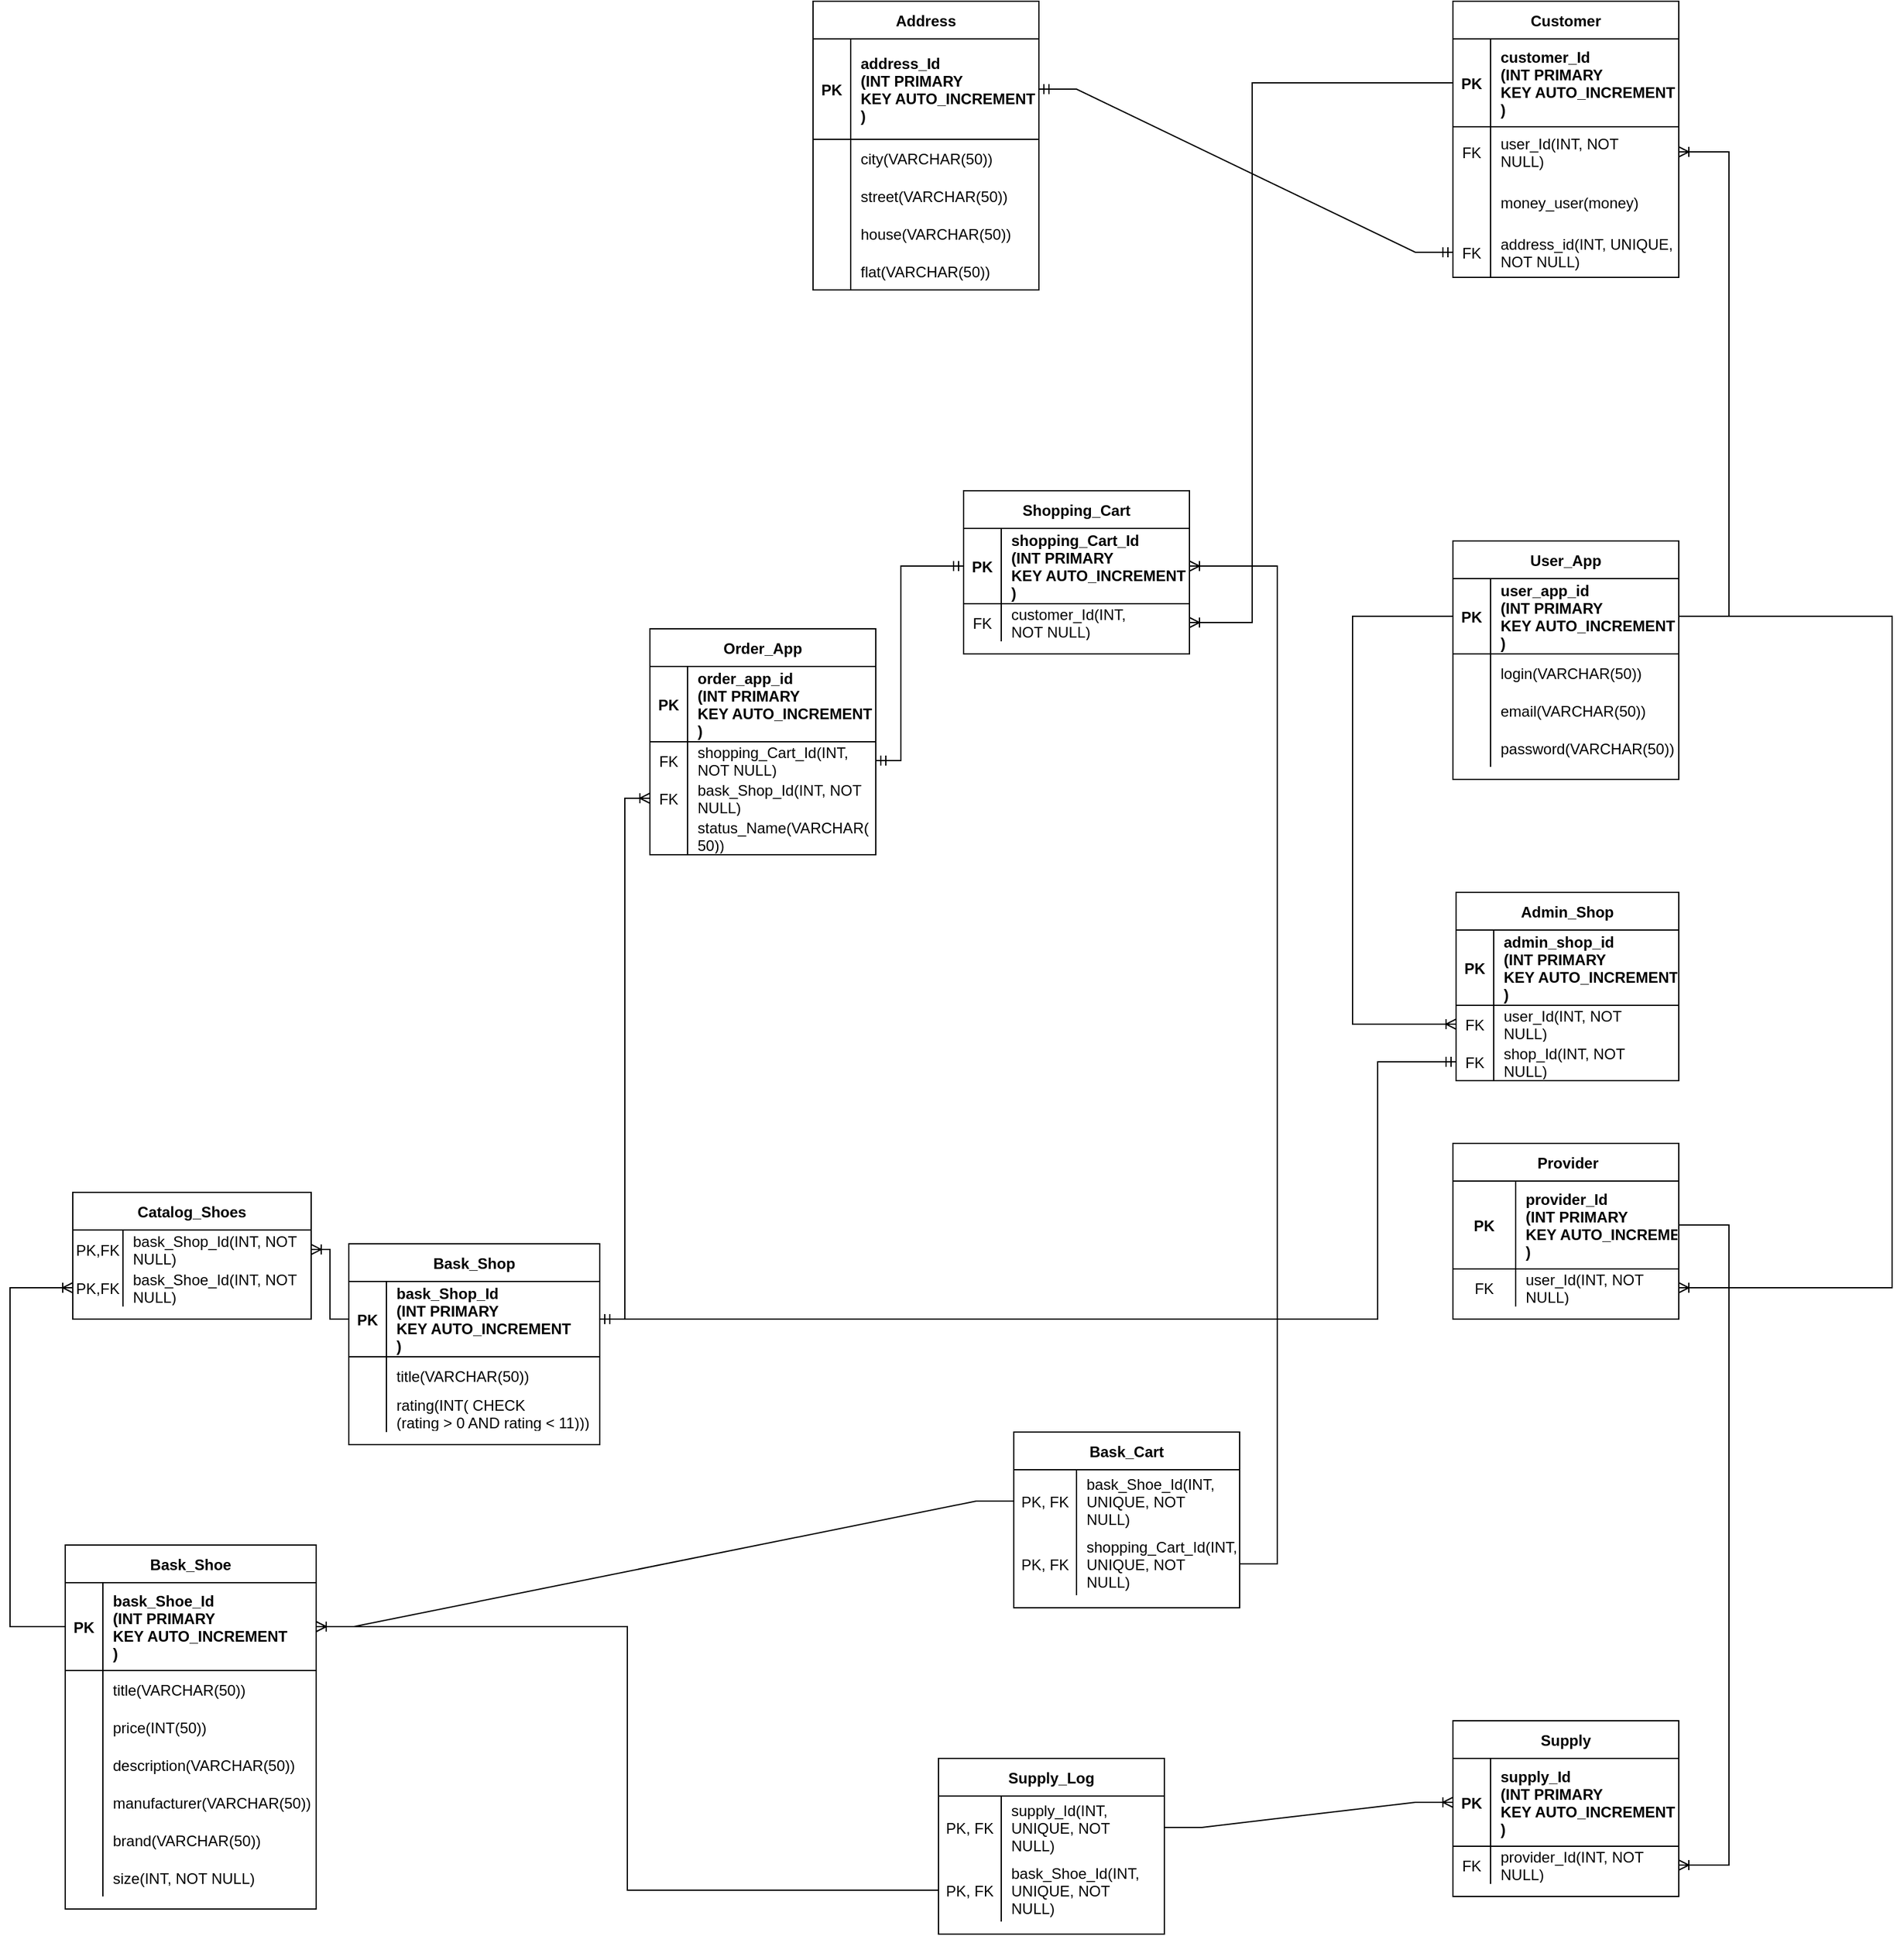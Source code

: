 <mxfile version="24.1.0" type="device">
  <diagram id="yNoJ-yTfj2-CIOD_ZB1B" name="Страница 1">
    <mxGraphModel dx="1035" dy="626" grid="1" gridSize="10" guides="1" tooltips="1" connect="1" arrows="1" fold="1" page="1" pageScale="1" pageWidth="850" pageHeight="1100" math="0" shadow="0">
      <root>
        <mxCell id="0" />
        <mxCell id="1" parent="0" />
        <mxCell id="Oe3RhZO_CkqPUI96ZvwA-1" value="Bask_Shop" style="shape=table;startSize=30;container=1;collapsible=1;childLayout=tableLayout;fixedRows=1;rowLines=0;fontStyle=1;align=center;resizeLast=1;" parent="1" vertex="1">
          <mxGeometry x="300" y="1310" width="200" height="160" as="geometry" />
        </mxCell>
        <mxCell id="Oe3RhZO_CkqPUI96ZvwA-2" value="" style="shape=tableRow;horizontal=0;startSize=0;swimlaneHead=0;swimlaneBody=0;fillColor=none;collapsible=0;dropTarget=0;points=[[0,0.5],[1,0.5]];portConstraint=eastwest;top=0;left=0;right=0;bottom=1;" parent="Oe3RhZO_CkqPUI96ZvwA-1" vertex="1">
          <mxGeometry y="30" width="200" height="60" as="geometry" />
        </mxCell>
        <mxCell id="Oe3RhZO_CkqPUI96ZvwA-3" value="PK" style="shape=partialRectangle;connectable=0;fillColor=none;top=0;left=0;bottom=0;right=0;fontStyle=1;overflow=hidden;" parent="Oe3RhZO_CkqPUI96ZvwA-2" vertex="1">
          <mxGeometry width="30" height="60" as="geometry">
            <mxRectangle width="30" height="60" as="alternateBounds" />
          </mxGeometry>
        </mxCell>
        <mxCell id="Oe3RhZO_CkqPUI96ZvwA-4" value="bask_Shop_Id&#xa;(INT PRIMARY&#xa;KEY AUTO_INCREMENT&#xa;)" style="shape=partialRectangle;connectable=0;fillColor=none;top=0;left=0;bottom=0;right=0;align=left;spacingLeft=6;fontStyle=1;overflow=hidden;" parent="Oe3RhZO_CkqPUI96ZvwA-2" vertex="1">
          <mxGeometry x="30" width="170" height="60" as="geometry">
            <mxRectangle width="170" height="60" as="alternateBounds" />
          </mxGeometry>
        </mxCell>
        <mxCell id="Oe3RhZO_CkqPUI96ZvwA-5" value="" style="shape=tableRow;horizontal=0;startSize=0;swimlaneHead=0;swimlaneBody=0;fillColor=none;collapsible=0;dropTarget=0;points=[[0,0.5],[1,0.5]];portConstraint=eastwest;top=0;left=0;right=0;bottom=0;" parent="Oe3RhZO_CkqPUI96ZvwA-1" vertex="1">
          <mxGeometry y="90" width="200" height="30" as="geometry" />
        </mxCell>
        <mxCell id="Oe3RhZO_CkqPUI96ZvwA-6" value="" style="shape=partialRectangle;connectable=0;fillColor=none;top=0;left=0;bottom=0;right=0;editable=1;overflow=hidden;" parent="Oe3RhZO_CkqPUI96ZvwA-5" vertex="1">
          <mxGeometry width="30" height="30" as="geometry">
            <mxRectangle width="30" height="30" as="alternateBounds" />
          </mxGeometry>
        </mxCell>
        <mxCell id="Oe3RhZO_CkqPUI96ZvwA-7" value="title(VARCHAR(50))" style="shape=partialRectangle;connectable=0;fillColor=none;top=0;left=0;bottom=0;right=0;align=left;spacingLeft=6;overflow=hidden;" parent="Oe3RhZO_CkqPUI96ZvwA-5" vertex="1">
          <mxGeometry x="30" width="170" height="30" as="geometry">
            <mxRectangle width="170" height="30" as="alternateBounds" />
          </mxGeometry>
        </mxCell>
        <mxCell id="Oe3RhZO_CkqPUI96ZvwA-8" value="" style="shape=tableRow;horizontal=0;startSize=0;swimlaneHead=0;swimlaneBody=0;fillColor=none;collapsible=0;dropTarget=0;points=[[0,0.5],[1,0.5]];portConstraint=eastwest;top=0;left=0;right=0;bottom=0;" parent="Oe3RhZO_CkqPUI96ZvwA-1" vertex="1">
          <mxGeometry y="120" width="200" height="30" as="geometry" />
        </mxCell>
        <mxCell id="Oe3RhZO_CkqPUI96ZvwA-9" value="" style="shape=partialRectangle;connectable=0;fillColor=none;top=0;left=0;bottom=0;right=0;editable=1;overflow=hidden;" parent="Oe3RhZO_CkqPUI96ZvwA-8" vertex="1">
          <mxGeometry width="30" height="30" as="geometry">
            <mxRectangle width="30" height="30" as="alternateBounds" />
          </mxGeometry>
        </mxCell>
        <mxCell id="Oe3RhZO_CkqPUI96ZvwA-10" value="rating(INT( CHECK&#xa;(rating &gt; 0 AND rating &lt; 11)))" style="shape=partialRectangle;connectable=0;fillColor=none;top=0;left=0;bottom=0;right=0;align=left;spacingLeft=6;overflow=hidden;" parent="Oe3RhZO_CkqPUI96ZvwA-8" vertex="1">
          <mxGeometry x="30" width="170" height="30" as="geometry">
            <mxRectangle width="170" height="30" as="alternateBounds" />
          </mxGeometry>
        </mxCell>
        <mxCell id="Oe3RhZO_CkqPUI96ZvwA-21" value="Order_App" style="shape=table;startSize=30;container=1;collapsible=1;childLayout=tableLayout;fixedRows=1;rowLines=0;fontStyle=1;align=center;resizeLast=1;" parent="1" vertex="1">
          <mxGeometry x="540" y="820" width="180" height="180" as="geometry" />
        </mxCell>
        <mxCell id="Oe3RhZO_CkqPUI96ZvwA-22" value="" style="shape=tableRow;horizontal=0;startSize=0;swimlaneHead=0;swimlaneBody=0;fillColor=none;collapsible=0;dropTarget=0;points=[[0,0.5],[1,0.5]];portConstraint=eastwest;top=0;left=0;right=0;bottom=1;" parent="Oe3RhZO_CkqPUI96ZvwA-21" vertex="1">
          <mxGeometry y="30" width="180" height="60" as="geometry" />
        </mxCell>
        <mxCell id="Oe3RhZO_CkqPUI96ZvwA-23" value="PK" style="shape=partialRectangle;connectable=0;fillColor=none;top=0;left=0;bottom=0;right=0;fontStyle=1;overflow=hidden;" parent="Oe3RhZO_CkqPUI96ZvwA-22" vertex="1">
          <mxGeometry width="30" height="60" as="geometry">
            <mxRectangle width="30" height="60" as="alternateBounds" />
          </mxGeometry>
        </mxCell>
        <mxCell id="Oe3RhZO_CkqPUI96ZvwA-24" value="order_app_id&#xa;(INT PRIMARY&#xa;KEY AUTO_INCREMENT&#xa;)" style="shape=partialRectangle;connectable=0;fillColor=none;top=0;left=0;bottom=0;right=0;align=left;spacingLeft=6;fontStyle=1;overflow=hidden;" parent="Oe3RhZO_CkqPUI96ZvwA-22" vertex="1">
          <mxGeometry x="30" width="150" height="60" as="geometry">
            <mxRectangle width="150" height="60" as="alternateBounds" />
          </mxGeometry>
        </mxCell>
        <mxCell id="Oe3RhZO_CkqPUI96ZvwA-25" value="" style="shape=tableRow;horizontal=0;startSize=0;swimlaneHead=0;swimlaneBody=0;fillColor=none;collapsible=0;dropTarget=0;points=[[0,0.5],[1,0.5]];portConstraint=eastwest;top=0;left=0;right=0;bottom=0;" parent="Oe3RhZO_CkqPUI96ZvwA-21" vertex="1">
          <mxGeometry y="90" width="180" height="30" as="geometry" />
        </mxCell>
        <mxCell id="Oe3RhZO_CkqPUI96ZvwA-26" value="FK" style="shape=partialRectangle;connectable=0;fillColor=none;top=0;left=0;bottom=0;right=0;editable=1;overflow=hidden;" parent="Oe3RhZO_CkqPUI96ZvwA-25" vertex="1">
          <mxGeometry width="30" height="30" as="geometry">
            <mxRectangle width="30" height="30" as="alternateBounds" />
          </mxGeometry>
        </mxCell>
        <mxCell id="Oe3RhZO_CkqPUI96ZvwA-27" value="shopping_Cart_Id(INT, &#xa;NOT NULL)" style="shape=partialRectangle;connectable=0;fillColor=none;top=0;left=0;bottom=0;right=0;align=left;spacingLeft=6;overflow=hidden;" parent="Oe3RhZO_CkqPUI96ZvwA-25" vertex="1">
          <mxGeometry x="30" width="150" height="30" as="geometry">
            <mxRectangle width="150" height="30" as="alternateBounds" />
          </mxGeometry>
        </mxCell>
        <mxCell id="Oe3RhZO_CkqPUI96ZvwA-28" value="" style="shape=tableRow;horizontal=0;startSize=0;swimlaneHead=0;swimlaneBody=0;fillColor=none;collapsible=0;dropTarget=0;points=[[0,0.5],[1,0.5]];portConstraint=eastwest;top=0;left=0;right=0;bottom=0;" parent="Oe3RhZO_CkqPUI96ZvwA-21" vertex="1">
          <mxGeometry y="120" width="180" height="30" as="geometry" />
        </mxCell>
        <mxCell id="Oe3RhZO_CkqPUI96ZvwA-29" value="FK" style="shape=partialRectangle;connectable=0;fillColor=none;top=0;left=0;bottom=0;right=0;editable=1;overflow=hidden;" parent="Oe3RhZO_CkqPUI96ZvwA-28" vertex="1">
          <mxGeometry width="30" height="30" as="geometry">
            <mxRectangle width="30" height="30" as="alternateBounds" />
          </mxGeometry>
        </mxCell>
        <mxCell id="Oe3RhZO_CkqPUI96ZvwA-30" value="bask_Shop_Id(INT, NOT&#xa;NULL)" style="shape=partialRectangle;connectable=0;fillColor=none;top=0;left=0;bottom=0;right=0;align=left;spacingLeft=6;overflow=hidden;" parent="Oe3RhZO_CkqPUI96ZvwA-28" vertex="1">
          <mxGeometry x="30" width="150" height="30" as="geometry">
            <mxRectangle width="150" height="30" as="alternateBounds" />
          </mxGeometry>
        </mxCell>
        <mxCell id="MRUeDRa-ElL_j2TkJYQ9-1" value="" style="shape=tableRow;horizontal=0;startSize=0;swimlaneHead=0;swimlaneBody=0;fillColor=none;collapsible=0;dropTarget=0;points=[[0,0.5],[1,0.5]];portConstraint=eastwest;top=0;left=0;right=0;bottom=0;" parent="Oe3RhZO_CkqPUI96ZvwA-21" vertex="1">
          <mxGeometry y="150" width="180" height="30" as="geometry" />
        </mxCell>
        <mxCell id="MRUeDRa-ElL_j2TkJYQ9-2" value="" style="shape=partialRectangle;connectable=0;fillColor=none;top=0;left=0;bottom=0;right=0;editable=1;overflow=hidden;" parent="MRUeDRa-ElL_j2TkJYQ9-1" vertex="1">
          <mxGeometry width="30" height="30" as="geometry">
            <mxRectangle width="30" height="30" as="alternateBounds" />
          </mxGeometry>
        </mxCell>
        <mxCell id="MRUeDRa-ElL_j2TkJYQ9-3" value="status_Name(VARCHAR(&#xa;50))" style="shape=partialRectangle;connectable=0;fillColor=none;top=0;left=0;bottom=0;right=0;align=left;spacingLeft=6;overflow=hidden;" parent="MRUeDRa-ElL_j2TkJYQ9-1" vertex="1">
          <mxGeometry x="30" width="150" height="30" as="geometry">
            <mxRectangle width="150" height="30" as="alternateBounds" />
          </mxGeometry>
        </mxCell>
        <mxCell id="Oe3RhZO_CkqPUI96ZvwA-37" value="Customer" style="shape=table;startSize=30;container=1;collapsible=1;childLayout=tableLayout;fixedRows=1;rowLines=0;fontStyle=1;align=center;resizeLast=1;" parent="1" vertex="1">
          <mxGeometry x="1180" y="320" width="180" height="220" as="geometry" />
        </mxCell>
        <mxCell id="Oe3RhZO_CkqPUI96ZvwA-38" value="" style="shape=tableRow;horizontal=0;startSize=0;swimlaneHead=0;swimlaneBody=0;fillColor=none;collapsible=0;dropTarget=0;points=[[0,0.5],[1,0.5]];portConstraint=eastwest;top=0;left=0;right=0;bottom=1;" parent="Oe3RhZO_CkqPUI96ZvwA-37" vertex="1">
          <mxGeometry y="30" width="180" height="70" as="geometry" />
        </mxCell>
        <mxCell id="Oe3RhZO_CkqPUI96ZvwA-39" value="PK" style="shape=partialRectangle;connectable=0;fillColor=none;top=0;left=0;bottom=0;right=0;fontStyle=1;overflow=hidden;" parent="Oe3RhZO_CkqPUI96ZvwA-38" vertex="1">
          <mxGeometry width="30" height="70" as="geometry">
            <mxRectangle width="30" height="70" as="alternateBounds" />
          </mxGeometry>
        </mxCell>
        <mxCell id="Oe3RhZO_CkqPUI96ZvwA-40" value="customer_Id&#xa;(INT PRIMARY&#xa;KEY AUTO_INCREMENT&#xa;)" style="shape=partialRectangle;connectable=0;fillColor=none;top=0;left=0;bottom=0;right=0;align=left;spacingLeft=6;fontStyle=1;overflow=hidden;" parent="Oe3RhZO_CkqPUI96ZvwA-38" vertex="1">
          <mxGeometry x="30" width="150" height="70" as="geometry">
            <mxRectangle width="150" height="70" as="alternateBounds" />
          </mxGeometry>
        </mxCell>
        <mxCell id="Oe3RhZO_CkqPUI96ZvwA-41" value="" style="shape=tableRow;horizontal=0;startSize=0;swimlaneHead=0;swimlaneBody=0;fillColor=none;collapsible=0;dropTarget=0;points=[[0,0.5],[1,0.5]];portConstraint=eastwest;top=0;left=0;right=0;bottom=0;" parent="Oe3RhZO_CkqPUI96ZvwA-37" vertex="1">
          <mxGeometry y="100" width="180" height="40" as="geometry" />
        </mxCell>
        <mxCell id="Oe3RhZO_CkqPUI96ZvwA-42" value="FK" style="shape=partialRectangle;connectable=0;fillColor=none;top=0;left=0;bottom=0;right=0;editable=1;overflow=hidden;" parent="Oe3RhZO_CkqPUI96ZvwA-41" vertex="1">
          <mxGeometry width="30" height="40" as="geometry">
            <mxRectangle width="30" height="40" as="alternateBounds" />
          </mxGeometry>
        </mxCell>
        <mxCell id="Oe3RhZO_CkqPUI96ZvwA-43" value="user_Id(INT, NOT&#xa;NULL)" style="shape=partialRectangle;connectable=0;fillColor=none;top=0;left=0;bottom=0;right=0;align=left;spacingLeft=6;overflow=hidden;" parent="Oe3RhZO_CkqPUI96ZvwA-41" vertex="1">
          <mxGeometry x="30" width="150" height="40" as="geometry">
            <mxRectangle width="150" height="40" as="alternateBounds" />
          </mxGeometry>
        </mxCell>
        <mxCell id="Oe3RhZO_CkqPUI96ZvwA-44" value="" style="shape=tableRow;horizontal=0;startSize=0;swimlaneHead=0;swimlaneBody=0;fillColor=none;collapsible=0;dropTarget=0;points=[[0,0.5],[1,0.5]];portConstraint=eastwest;top=0;left=0;right=0;bottom=0;" parent="Oe3RhZO_CkqPUI96ZvwA-37" vertex="1">
          <mxGeometry y="140" width="180" height="40" as="geometry" />
        </mxCell>
        <mxCell id="Oe3RhZO_CkqPUI96ZvwA-45" value="" style="shape=partialRectangle;connectable=0;fillColor=none;top=0;left=0;bottom=0;right=0;editable=1;overflow=hidden;" parent="Oe3RhZO_CkqPUI96ZvwA-44" vertex="1">
          <mxGeometry width="30" height="40" as="geometry">
            <mxRectangle width="30" height="40" as="alternateBounds" />
          </mxGeometry>
        </mxCell>
        <mxCell id="Oe3RhZO_CkqPUI96ZvwA-46" value="money_user(money)" style="shape=partialRectangle;connectable=0;fillColor=none;top=0;left=0;bottom=0;right=0;align=left;spacingLeft=6;overflow=hidden;" parent="Oe3RhZO_CkqPUI96ZvwA-44" vertex="1">
          <mxGeometry x="30" width="150" height="40" as="geometry">
            <mxRectangle width="150" height="40" as="alternateBounds" />
          </mxGeometry>
        </mxCell>
        <mxCell id="9Bj4KHNt6NLTp5nkUmvh-5" style="shape=tableRow;horizontal=0;startSize=0;swimlaneHead=0;swimlaneBody=0;fillColor=none;collapsible=0;dropTarget=0;points=[[0,0.5],[1,0.5]];portConstraint=eastwest;top=0;left=0;right=0;bottom=0;" parent="Oe3RhZO_CkqPUI96ZvwA-37" vertex="1">
          <mxGeometry y="180" width="180" height="40" as="geometry" />
        </mxCell>
        <mxCell id="9Bj4KHNt6NLTp5nkUmvh-6" value="FK" style="shape=partialRectangle;connectable=0;fillColor=none;top=0;left=0;bottom=0;right=0;editable=1;overflow=hidden;" parent="9Bj4KHNt6NLTp5nkUmvh-5" vertex="1">
          <mxGeometry width="30" height="40" as="geometry">
            <mxRectangle width="30" height="40" as="alternateBounds" />
          </mxGeometry>
        </mxCell>
        <mxCell id="9Bj4KHNt6NLTp5nkUmvh-7" value="address_id(INT, UNIQUE,&#xa;NOT NULL)" style="shape=partialRectangle;connectable=0;fillColor=none;top=0;left=0;bottom=0;right=0;align=left;spacingLeft=6;overflow=hidden;" parent="9Bj4KHNt6NLTp5nkUmvh-5" vertex="1">
          <mxGeometry x="30" width="150" height="40" as="geometry">
            <mxRectangle width="150" height="40" as="alternateBounds" />
          </mxGeometry>
        </mxCell>
        <mxCell id="Oe3RhZO_CkqPUI96ZvwA-47" value="Address" style="shape=table;startSize=30;container=1;collapsible=1;childLayout=tableLayout;fixedRows=1;rowLines=0;fontStyle=1;align=center;resizeLast=1;" parent="1" vertex="1">
          <mxGeometry x="670" y="320" width="180" height="230" as="geometry" />
        </mxCell>
        <mxCell id="Oe3RhZO_CkqPUI96ZvwA-48" value="" style="shape=tableRow;horizontal=0;startSize=0;swimlaneHead=0;swimlaneBody=0;fillColor=none;collapsible=0;dropTarget=0;points=[[0,0.5],[1,0.5]];portConstraint=eastwest;top=0;left=0;right=0;bottom=1;" parent="Oe3RhZO_CkqPUI96ZvwA-47" vertex="1">
          <mxGeometry y="30" width="180" height="80" as="geometry" />
        </mxCell>
        <mxCell id="Oe3RhZO_CkqPUI96ZvwA-49" value="PK" style="shape=partialRectangle;connectable=0;fillColor=none;top=0;left=0;bottom=0;right=0;fontStyle=1;overflow=hidden;" parent="Oe3RhZO_CkqPUI96ZvwA-48" vertex="1">
          <mxGeometry width="30" height="80" as="geometry">
            <mxRectangle width="30" height="80" as="alternateBounds" />
          </mxGeometry>
        </mxCell>
        <mxCell id="Oe3RhZO_CkqPUI96ZvwA-50" value="address_Id&#xa;(INT PRIMARY&#xa;KEY AUTO_INCREMENT&#xa;)" style="shape=partialRectangle;connectable=0;fillColor=none;top=0;left=0;bottom=0;right=0;align=left;spacingLeft=6;fontStyle=1;overflow=hidden;" parent="Oe3RhZO_CkqPUI96ZvwA-48" vertex="1">
          <mxGeometry x="30" width="150" height="80" as="geometry">
            <mxRectangle width="150" height="80" as="alternateBounds" />
          </mxGeometry>
        </mxCell>
        <mxCell id="Oe3RhZO_CkqPUI96ZvwA-51" value="" style="shape=tableRow;horizontal=0;startSize=0;swimlaneHead=0;swimlaneBody=0;fillColor=none;collapsible=0;dropTarget=0;points=[[0,0.5],[1,0.5]];portConstraint=eastwest;top=0;left=0;right=0;bottom=0;" parent="Oe3RhZO_CkqPUI96ZvwA-47" vertex="1">
          <mxGeometry y="110" width="180" height="30" as="geometry" />
        </mxCell>
        <mxCell id="Oe3RhZO_CkqPUI96ZvwA-52" value="" style="shape=partialRectangle;connectable=0;fillColor=none;top=0;left=0;bottom=0;right=0;editable=1;overflow=hidden;" parent="Oe3RhZO_CkqPUI96ZvwA-51" vertex="1">
          <mxGeometry width="30" height="30" as="geometry">
            <mxRectangle width="30" height="30" as="alternateBounds" />
          </mxGeometry>
        </mxCell>
        <mxCell id="Oe3RhZO_CkqPUI96ZvwA-53" value="city(VARCHAR(50))" style="shape=partialRectangle;connectable=0;fillColor=none;top=0;left=0;bottom=0;right=0;align=left;spacingLeft=6;overflow=hidden;" parent="Oe3RhZO_CkqPUI96ZvwA-51" vertex="1">
          <mxGeometry x="30" width="150" height="30" as="geometry">
            <mxRectangle width="150" height="30" as="alternateBounds" />
          </mxGeometry>
        </mxCell>
        <mxCell id="Oe3RhZO_CkqPUI96ZvwA-54" value="" style="shape=tableRow;horizontal=0;startSize=0;swimlaneHead=0;swimlaneBody=0;fillColor=none;collapsible=0;dropTarget=0;points=[[0,0.5],[1,0.5]];portConstraint=eastwest;top=0;left=0;right=0;bottom=0;" parent="Oe3RhZO_CkqPUI96ZvwA-47" vertex="1">
          <mxGeometry y="140" width="180" height="30" as="geometry" />
        </mxCell>
        <mxCell id="Oe3RhZO_CkqPUI96ZvwA-55" value="" style="shape=partialRectangle;connectable=0;fillColor=none;top=0;left=0;bottom=0;right=0;editable=1;overflow=hidden;" parent="Oe3RhZO_CkqPUI96ZvwA-54" vertex="1">
          <mxGeometry width="30" height="30" as="geometry">
            <mxRectangle width="30" height="30" as="alternateBounds" />
          </mxGeometry>
        </mxCell>
        <mxCell id="Oe3RhZO_CkqPUI96ZvwA-56" value="street(VARCHAR(50))" style="shape=partialRectangle;connectable=0;fillColor=none;top=0;left=0;bottom=0;right=0;align=left;spacingLeft=6;overflow=hidden;" parent="Oe3RhZO_CkqPUI96ZvwA-54" vertex="1">
          <mxGeometry x="30" width="150" height="30" as="geometry">
            <mxRectangle width="150" height="30" as="alternateBounds" />
          </mxGeometry>
        </mxCell>
        <mxCell id="Oe3RhZO_CkqPUI96ZvwA-57" value="" style="shape=tableRow;horizontal=0;startSize=0;swimlaneHead=0;swimlaneBody=0;fillColor=none;collapsible=0;dropTarget=0;points=[[0,0.5],[1,0.5]];portConstraint=eastwest;top=0;left=0;right=0;bottom=0;" parent="Oe3RhZO_CkqPUI96ZvwA-47" vertex="1">
          <mxGeometry y="170" width="180" height="30" as="geometry" />
        </mxCell>
        <mxCell id="Oe3RhZO_CkqPUI96ZvwA-58" value="" style="shape=partialRectangle;connectable=0;fillColor=none;top=0;left=0;bottom=0;right=0;editable=1;overflow=hidden;" parent="Oe3RhZO_CkqPUI96ZvwA-57" vertex="1">
          <mxGeometry width="30" height="30" as="geometry">
            <mxRectangle width="30" height="30" as="alternateBounds" />
          </mxGeometry>
        </mxCell>
        <mxCell id="Oe3RhZO_CkqPUI96ZvwA-59" value="house(VARCHAR(50))" style="shape=partialRectangle;connectable=0;fillColor=none;top=0;left=0;bottom=0;right=0;align=left;spacingLeft=6;overflow=hidden;" parent="Oe3RhZO_CkqPUI96ZvwA-57" vertex="1">
          <mxGeometry x="30" width="150" height="30" as="geometry">
            <mxRectangle width="150" height="30" as="alternateBounds" />
          </mxGeometry>
        </mxCell>
        <mxCell id="Oe3RhZO_CkqPUI96ZvwA-60" value="" style="shape=tableRow;horizontal=0;startSize=0;swimlaneHead=0;swimlaneBody=0;fillColor=none;collapsible=0;dropTarget=0;points=[[0,0.5],[1,0.5]];portConstraint=eastwest;top=0;left=0;right=0;bottom=0;" parent="Oe3RhZO_CkqPUI96ZvwA-47" vertex="1">
          <mxGeometry y="200" width="180" height="30" as="geometry" />
        </mxCell>
        <mxCell id="Oe3RhZO_CkqPUI96ZvwA-61" value="" style="shape=partialRectangle;connectable=0;fillColor=none;top=0;left=0;bottom=0;right=0;editable=1;overflow=hidden;" parent="Oe3RhZO_CkqPUI96ZvwA-60" vertex="1">
          <mxGeometry width="30" height="30" as="geometry">
            <mxRectangle width="30" height="30" as="alternateBounds" />
          </mxGeometry>
        </mxCell>
        <mxCell id="Oe3RhZO_CkqPUI96ZvwA-62" value="flat(VARCHAR(50))" style="shape=partialRectangle;connectable=0;fillColor=none;top=0;left=0;bottom=0;right=0;align=left;spacingLeft=6;overflow=hidden;" parent="Oe3RhZO_CkqPUI96ZvwA-60" vertex="1">
          <mxGeometry x="30" width="150" height="30" as="geometry">
            <mxRectangle width="150" height="30" as="alternateBounds" />
          </mxGeometry>
        </mxCell>
        <mxCell id="Oe3RhZO_CkqPUI96ZvwA-63" value="Admin_Shop" style="shape=table;startSize=30;container=1;collapsible=1;childLayout=tableLayout;fixedRows=1;rowLines=0;fontStyle=1;align=center;resizeLast=1;" parent="1" vertex="1">
          <mxGeometry x="1182.5" y="1030" width="177.5" height="150" as="geometry" />
        </mxCell>
        <mxCell id="Oe3RhZO_CkqPUI96ZvwA-64" value="" style="shape=tableRow;horizontal=0;startSize=0;swimlaneHead=0;swimlaneBody=0;fillColor=none;collapsible=0;dropTarget=0;points=[[0,0.5],[1,0.5]];portConstraint=eastwest;top=0;left=0;right=0;bottom=1;" parent="Oe3RhZO_CkqPUI96ZvwA-63" vertex="1">
          <mxGeometry y="30" width="177.5" height="60" as="geometry" />
        </mxCell>
        <mxCell id="Oe3RhZO_CkqPUI96ZvwA-65" value="PK" style="shape=partialRectangle;connectable=0;fillColor=none;top=0;left=0;bottom=0;right=0;fontStyle=1;overflow=hidden;" parent="Oe3RhZO_CkqPUI96ZvwA-64" vertex="1">
          <mxGeometry width="30" height="60" as="geometry">
            <mxRectangle width="30" height="60" as="alternateBounds" />
          </mxGeometry>
        </mxCell>
        <mxCell id="Oe3RhZO_CkqPUI96ZvwA-66" value="admin_shop_id&#xa;(INT PRIMARY&#xa;KEY AUTO_INCREMENT&#xa;)" style="shape=partialRectangle;connectable=0;fillColor=none;top=0;left=0;bottom=0;right=0;align=left;spacingLeft=6;fontStyle=1;overflow=hidden;" parent="Oe3RhZO_CkqPUI96ZvwA-64" vertex="1">
          <mxGeometry x="30" width="147.5" height="60" as="geometry">
            <mxRectangle width="147.5" height="60" as="alternateBounds" />
          </mxGeometry>
        </mxCell>
        <mxCell id="Oe3RhZO_CkqPUI96ZvwA-67" value="" style="shape=tableRow;horizontal=0;startSize=0;swimlaneHead=0;swimlaneBody=0;fillColor=none;collapsible=0;dropTarget=0;points=[[0,0.5],[1,0.5]];portConstraint=eastwest;top=0;left=0;right=0;bottom=0;" parent="Oe3RhZO_CkqPUI96ZvwA-63" vertex="1">
          <mxGeometry y="90" width="177.5" height="30" as="geometry" />
        </mxCell>
        <mxCell id="Oe3RhZO_CkqPUI96ZvwA-68" value="FK" style="shape=partialRectangle;connectable=0;fillColor=none;top=0;left=0;bottom=0;right=0;editable=1;overflow=hidden;" parent="Oe3RhZO_CkqPUI96ZvwA-67" vertex="1">
          <mxGeometry width="30" height="30" as="geometry">
            <mxRectangle width="30" height="30" as="alternateBounds" />
          </mxGeometry>
        </mxCell>
        <mxCell id="Oe3RhZO_CkqPUI96ZvwA-69" value="user_Id(INT, NOT&#xa;NULL)" style="shape=partialRectangle;connectable=0;fillColor=none;top=0;left=0;bottom=0;right=0;align=left;spacingLeft=6;overflow=hidden;" parent="Oe3RhZO_CkqPUI96ZvwA-67" vertex="1">
          <mxGeometry x="30" width="147.5" height="30" as="geometry">
            <mxRectangle width="147.5" height="30" as="alternateBounds" />
          </mxGeometry>
        </mxCell>
        <mxCell id="Oe3RhZO_CkqPUI96ZvwA-70" value="" style="shape=tableRow;horizontal=0;startSize=0;swimlaneHead=0;swimlaneBody=0;fillColor=none;collapsible=0;dropTarget=0;points=[[0,0.5],[1,0.5]];portConstraint=eastwest;top=0;left=0;right=0;bottom=0;" parent="Oe3RhZO_CkqPUI96ZvwA-63" vertex="1">
          <mxGeometry y="120" width="177.5" height="30" as="geometry" />
        </mxCell>
        <mxCell id="Oe3RhZO_CkqPUI96ZvwA-71" value="FK" style="shape=partialRectangle;connectable=0;fillColor=none;top=0;left=0;bottom=0;right=0;editable=1;overflow=hidden;" parent="Oe3RhZO_CkqPUI96ZvwA-70" vertex="1">
          <mxGeometry width="30" height="30" as="geometry">
            <mxRectangle width="30" height="30" as="alternateBounds" />
          </mxGeometry>
        </mxCell>
        <mxCell id="Oe3RhZO_CkqPUI96ZvwA-72" value="shop_Id(INT, NOT&#xa;NULL)" style="shape=partialRectangle;connectable=0;fillColor=none;top=0;left=0;bottom=0;right=0;align=left;spacingLeft=6;overflow=hidden;" parent="Oe3RhZO_CkqPUI96ZvwA-70" vertex="1">
          <mxGeometry x="30" width="147.5" height="30" as="geometry">
            <mxRectangle width="147.5" height="30" as="alternateBounds" />
          </mxGeometry>
        </mxCell>
        <mxCell id="Oe3RhZO_CkqPUI96ZvwA-73" value="Catalog_Shoes" style="shape=table;startSize=30;container=1;collapsible=1;childLayout=tableLayout;fixedRows=1;rowLines=0;fontStyle=1;align=center;resizeLast=1;" parent="1" vertex="1">
          <mxGeometry x="80" y="1269" width="190" height="101.0" as="geometry" />
        </mxCell>
        <mxCell id="Oe3RhZO_CkqPUI96ZvwA-77" value="" style="shape=tableRow;horizontal=0;startSize=0;swimlaneHead=0;swimlaneBody=0;fillColor=none;collapsible=0;dropTarget=0;points=[[0,0.5],[1,0.5]];portConstraint=eastwest;top=0;left=0;right=0;bottom=0;" parent="Oe3RhZO_CkqPUI96ZvwA-73" vertex="1">
          <mxGeometry y="30" width="190" height="31" as="geometry" />
        </mxCell>
        <mxCell id="Oe3RhZO_CkqPUI96ZvwA-78" value="PK,FK" style="shape=partialRectangle;connectable=0;fillColor=none;top=0;left=0;bottom=0;right=0;editable=1;overflow=hidden;" parent="Oe3RhZO_CkqPUI96ZvwA-77" vertex="1">
          <mxGeometry width="40" height="31" as="geometry">
            <mxRectangle width="40" height="31" as="alternateBounds" />
          </mxGeometry>
        </mxCell>
        <mxCell id="Oe3RhZO_CkqPUI96ZvwA-79" value="bask_Shop_Id(INT, NOT&#xa;NULL)" style="shape=partialRectangle;connectable=0;fillColor=none;top=0;left=0;bottom=0;right=0;align=left;spacingLeft=6;overflow=hidden;" parent="Oe3RhZO_CkqPUI96ZvwA-77" vertex="1">
          <mxGeometry x="40" width="150" height="31" as="geometry">
            <mxRectangle width="150" height="31" as="alternateBounds" />
          </mxGeometry>
        </mxCell>
        <mxCell id="Oe3RhZO_CkqPUI96ZvwA-80" value="" style="shape=tableRow;horizontal=0;startSize=0;swimlaneHead=0;swimlaneBody=0;fillColor=none;collapsible=0;dropTarget=0;points=[[0,0.5],[1,0.5]];portConstraint=eastwest;top=0;left=0;right=0;bottom=0;" parent="Oe3RhZO_CkqPUI96ZvwA-73" vertex="1">
          <mxGeometry y="61" width="190" height="30" as="geometry" />
        </mxCell>
        <mxCell id="Oe3RhZO_CkqPUI96ZvwA-81" value="PK,FK" style="shape=partialRectangle;connectable=0;fillColor=none;top=0;left=0;bottom=0;right=0;editable=1;overflow=hidden;" parent="Oe3RhZO_CkqPUI96ZvwA-80" vertex="1">
          <mxGeometry width="40" height="30" as="geometry">
            <mxRectangle width="40" height="30" as="alternateBounds" />
          </mxGeometry>
        </mxCell>
        <mxCell id="Oe3RhZO_CkqPUI96ZvwA-82" value="bask_Shoe_Id(INT, NOT&#xa;NULL)" style="shape=partialRectangle;connectable=0;fillColor=none;top=0;left=0;bottom=0;right=0;align=left;spacingLeft=6;overflow=hidden;" parent="Oe3RhZO_CkqPUI96ZvwA-80" vertex="1">
          <mxGeometry x="40" width="150" height="30" as="geometry">
            <mxRectangle width="150" height="30" as="alternateBounds" />
          </mxGeometry>
        </mxCell>
        <mxCell id="Oe3RhZO_CkqPUI96ZvwA-83" value="Bask_Shoe" style="shape=table;startSize=30;container=1;collapsible=1;childLayout=tableLayout;fixedRows=1;rowLines=0;fontStyle=1;align=center;resizeLast=1;" parent="1" vertex="1">
          <mxGeometry x="74" y="1550" width="200" height="290" as="geometry" />
        </mxCell>
        <mxCell id="Oe3RhZO_CkqPUI96ZvwA-84" value="" style="shape=tableRow;horizontal=0;startSize=0;swimlaneHead=0;swimlaneBody=0;fillColor=none;collapsible=0;dropTarget=0;points=[[0,0.5],[1,0.5]];portConstraint=eastwest;top=0;left=0;right=0;bottom=1;" parent="Oe3RhZO_CkqPUI96ZvwA-83" vertex="1">
          <mxGeometry y="30" width="200" height="70" as="geometry" />
        </mxCell>
        <mxCell id="Oe3RhZO_CkqPUI96ZvwA-85" value="PK" style="shape=partialRectangle;connectable=0;fillColor=none;top=0;left=0;bottom=0;right=0;fontStyle=1;overflow=hidden;" parent="Oe3RhZO_CkqPUI96ZvwA-84" vertex="1">
          <mxGeometry width="30" height="70" as="geometry">
            <mxRectangle width="30" height="70" as="alternateBounds" />
          </mxGeometry>
        </mxCell>
        <mxCell id="Oe3RhZO_CkqPUI96ZvwA-86" value="bask_Shoe_Id&#xa;(INT PRIMARY&#xa;KEY AUTO_INCREMENT&#xa;)" style="shape=partialRectangle;connectable=0;fillColor=none;top=0;left=0;bottom=0;right=0;align=left;spacingLeft=6;fontStyle=1;overflow=hidden;" parent="Oe3RhZO_CkqPUI96ZvwA-84" vertex="1">
          <mxGeometry x="30" width="170" height="70" as="geometry">
            <mxRectangle width="170" height="70" as="alternateBounds" />
          </mxGeometry>
        </mxCell>
        <mxCell id="Oe3RhZO_CkqPUI96ZvwA-87" value="" style="shape=tableRow;horizontal=0;startSize=0;swimlaneHead=0;swimlaneBody=0;fillColor=none;collapsible=0;dropTarget=0;points=[[0,0.5],[1,0.5]];portConstraint=eastwest;top=0;left=0;right=0;bottom=0;" parent="Oe3RhZO_CkqPUI96ZvwA-83" vertex="1">
          <mxGeometry y="100" width="200" height="30" as="geometry" />
        </mxCell>
        <mxCell id="Oe3RhZO_CkqPUI96ZvwA-88" value="" style="shape=partialRectangle;connectable=0;fillColor=none;top=0;left=0;bottom=0;right=0;editable=1;overflow=hidden;" parent="Oe3RhZO_CkqPUI96ZvwA-87" vertex="1">
          <mxGeometry width="30" height="30" as="geometry">
            <mxRectangle width="30" height="30" as="alternateBounds" />
          </mxGeometry>
        </mxCell>
        <mxCell id="Oe3RhZO_CkqPUI96ZvwA-89" value="title(VARCHAR(50))" style="shape=partialRectangle;connectable=0;fillColor=none;top=0;left=0;bottom=0;right=0;align=left;spacingLeft=6;overflow=hidden;" parent="Oe3RhZO_CkqPUI96ZvwA-87" vertex="1">
          <mxGeometry x="30" width="170" height="30" as="geometry">
            <mxRectangle width="170" height="30" as="alternateBounds" />
          </mxGeometry>
        </mxCell>
        <mxCell id="Oe3RhZO_CkqPUI96ZvwA-90" value="" style="shape=tableRow;horizontal=0;startSize=0;swimlaneHead=0;swimlaneBody=0;fillColor=none;collapsible=0;dropTarget=0;points=[[0,0.5],[1,0.5]];portConstraint=eastwest;top=0;left=0;right=0;bottom=0;" parent="Oe3RhZO_CkqPUI96ZvwA-83" vertex="1">
          <mxGeometry y="130" width="200" height="30" as="geometry" />
        </mxCell>
        <mxCell id="Oe3RhZO_CkqPUI96ZvwA-91" value="" style="shape=partialRectangle;connectable=0;fillColor=none;top=0;left=0;bottom=0;right=0;editable=1;overflow=hidden;" parent="Oe3RhZO_CkqPUI96ZvwA-90" vertex="1">
          <mxGeometry width="30" height="30" as="geometry">
            <mxRectangle width="30" height="30" as="alternateBounds" />
          </mxGeometry>
        </mxCell>
        <mxCell id="Oe3RhZO_CkqPUI96ZvwA-92" value="price(INT(50))" style="shape=partialRectangle;connectable=0;fillColor=none;top=0;left=0;bottom=0;right=0;align=left;spacingLeft=6;overflow=hidden;" parent="Oe3RhZO_CkqPUI96ZvwA-90" vertex="1">
          <mxGeometry x="30" width="170" height="30" as="geometry">
            <mxRectangle width="170" height="30" as="alternateBounds" />
          </mxGeometry>
        </mxCell>
        <mxCell id="Oe3RhZO_CkqPUI96ZvwA-93" value="" style="shape=tableRow;horizontal=0;startSize=0;swimlaneHead=0;swimlaneBody=0;fillColor=none;collapsible=0;dropTarget=0;points=[[0,0.5],[1,0.5]];portConstraint=eastwest;top=0;left=0;right=0;bottom=0;" parent="Oe3RhZO_CkqPUI96ZvwA-83" vertex="1">
          <mxGeometry y="160" width="200" height="30" as="geometry" />
        </mxCell>
        <mxCell id="Oe3RhZO_CkqPUI96ZvwA-94" value="" style="shape=partialRectangle;connectable=0;fillColor=none;top=0;left=0;bottom=0;right=0;editable=1;overflow=hidden;" parent="Oe3RhZO_CkqPUI96ZvwA-93" vertex="1">
          <mxGeometry width="30" height="30" as="geometry">
            <mxRectangle width="30" height="30" as="alternateBounds" />
          </mxGeometry>
        </mxCell>
        <mxCell id="Oe3RhZO_CkqPUI96ZvwA-95" value="description(VARCHAR(50))" style="shape=partialRectangle;connectable=0;fillColor=none;top=0;left=0;bottom=0;right=0;align=left;spacingLeft=6;overflow=hidden;" parent="Oe3RhZO_CkqPUI96ZvwA-93" vertex="1">
          <mxGeometry x="30" width="170" height="30" as="geometry">
            <mxRectangle width="170" height="30" as="alternateBounds" />
          </mxGeometry>
        </mxCell>
        <mxCell id="DuKugD7P0NsmgnLNHmeD-237" value="" style="shape=tableRow;horizontal=0;startSize=0;swimlaneHead=0;swimlaneBody=0;fillColor=none;collapsible=0;dropTarget=0;points=[[0,0.5],[1,0.5]];portConstraint=eastwest;top=0;left=0;right=0;bottom=0;" parent="Oe3RhZO_CkqPUI96ZvwA-83" vertex="1">
          <mxGeometry y="190" width="200" height="30" as="geometry" />
        </mxCell>
        <mxCell id="DuKugD7P0NsmgnLNHmeD-238" value="" style="shape=partialRectangle;connectable=0;fillColor=none;top=0;left=0;bottom=0;right=0;editable=1;overflow=hidden;" parent="DuKugD7P0NsmgnLNHmeD-237" vertex="1">
          <mxGeometry width="30" height="30" as="geometry">
            <mxRectangle width="30" height="30" as="alternateBounds" />
          </mxGeometry>
        </mxCell>
        <mxCell id="DuKugD7P0NsmgnLNHmeD-239" value="manufacturer(VARCHAR(50))" style="shape=partialRectangle;connectable=0;fillColor=none;top=0;left=0;bottom=0;right=0;align=left;spacingLeft=6;overflow=hidden;" parent="DuKugD7P0NsmgnLNHmeD-237" vertex="1">
          <mxGeometry x="30" width="170" height="30" as="geometry">
            <mxRectangle width="170" height="30" as="alternateBounds" />
          </mxGeometry>
        </mxCell>
        <mxCell id="DuKugD7P0NsmgnLNHmeD-246" value="" style="shape=tableRow;horizontal=0;startSize=0;swimlaneHead=0;swimlaneBody=0;fillColor=none;collapsible=0;dropTarget=0;points=[[0,0.5],[1,0.5]];portConstraint=eastwest;top=0;left=0;right=0;bottom=0;" parent="Oe3RhZO_CkqPUI96ZvwA-83" vertex="1">
          <mxGeometry y="220" width="200" height="30" as="geometry" />
        </mxCell>
        <mxCell id="DuKugD7P0NsmgnLNHmeD-247" value="" style="shape=partialRectangle;connectable=0;fillColor=none;top=0;left=0;bottom=0;right=0;editable=1;overflow=hidden;" parent="DuKugD7P0NsmgnLNHmeD-246" vertex="1">
          <mxGeometry width="30" height="30" as="geometry">
            <mxRectangle width="30" height="30" as="alternateBounds" />
          </mxGeometry>
        </mxCell>
        <mxCell id="DuKugD7P0NsmgnLNHmeD-248" value="brand(VARCHAR(50))" style="shape=partialRectangle;connectable=0;fillColor=none;top=0;left=0;bottom=0;right=0;align=left;spacingLeft=6;overflow=hidden;" parent="DuKugD7P0NsmgnLNHmeD-246" vertex="1">
          <mxGeometry x="30" width="170" height="30" as="geometry">
            <mxRectangle width="170" height="30" as="alternateBounds" />
          </mxGeometry>
        </mxCell>
        <mxCell id="DuKugD7P0NsmgnLNHmeD-258" value="" style="shape=tableRow;horizontal=0;startSize=0;swimlaneHead=0;swimlaneBody=0;fillColor=none;collapsible=0;dropTarget=0;points=[[0,0.5],[1,0.5]];portConstraint=eastwest;top=0;left=0;right=0;bottom=0;" parent="Oe3RhZO_CkqPUI96ZvwA-83" vertex="1">
          <mxGeometry y="250" width="200" height="30" as="geometry" />
        </mxCell>
        <mxCell id="DuKugD7P0NsmgnLNHmeD-259" value="" style="shape=partialRectangle;connectable=0;fillColor=none;top=0;left=0;bottom=0;right=0;editable=1;overflow=hidden;" parent="DuKugD7P0NsmgnLNHmeD-258" vertex="1">
          <mxGeometry width="30" height="30" as="geometry">
            <mxRectangle width="30" height="30" as="alternateBounds" />
          </mxGeometry>
        </mxCell>
        <mxCell id="DuKugD7P0NsmgnLNHmeD-260" value="size(INT, NOT NULL)" style="shape=partialRectangle;connectable=0;fillColor=none;top=0;left=0;bottom=0;right=0;align=left;spacingLeft=6;overflow=hidden;" parent="DuKugD7P0NsmgnLNHmeD-258" vertex="1">
          <mxGeometry x="30" width="170" height="30" as="geometry">
            <mxRectangle width="170" height="30" as="alternateBounds" />
          </mxGeometry>
        </mxCell>
        <mxCell id="Oe3RhZO_CkqPUI96ZvwA-99" value="Shopping_Cart" style="shape=table;startSize=30;container=1;collapsible=1;childLayout=tableLayout;fixedRows=1;rowLines=0;fontStyle=1;align=center;resizeLast=1;" parent="1" vertex="1">
          <mxGeometry x="790" y="710" width="180" height="130" as="geometry" />
        </mxCell>
        <mxCell id="Oe3RhZO_CkqPUI96ZvwA-100" value="" style="shape=tableRow;horizontal=0;startSize=0;swimlaneHead=0;swimlaneBody=0;fillColor=none;collapsible=0;dropTarget=0;points=[[0,0.5],[1,0.5]];portConstraint=eastwest;top=0;left=0;right=0;bottom=1;" parent="Oe3RhZO_CkqPUI96ZvwA-99" vertex="1">
          <mxGeometry y="30" width="180" height="60" as="geometry" />
        </mxCell>
        <mxCell id="Oe3RhZO_CkqPUI96ZvwA-101" value="PK" style="shape=partialRectangle;connectable=0;fillColor=none;top=0;left=0;bottom=0;right=0;fontStyle=1;overflow=hidden;" parent="Oe3RhZO_CkqPUI96ZvwA-100" vertex="1">
          <mxGeometry width="30" height="60" as="geometry">
            <mxRectangle width="30" height="60" as="alternateBounds" />
          </mxGeometry>
        </mxCell>
        <mxCell id="Oe3RhZO_CkqPUI96ZvwA-102" value="shopping_Cart_Id&#xa;(INT PRIMARY&#xa;KEY AUTO_INCREMENT&#xa;)" style="shape=partialRectangle;connectable=0;fillColor=none;top=0;left=0;bottom=0;right=0;align=left;spacingLeft=6;fontStyle=1;overflow=hidden;" parent="Oe3RhZO_CkqPUI96ZvwA-100" vertex="1">
          <mxGeometry x="30" width="150" height="60" as="geometry">
            <mxRectangle width="150" height="60" as="alternateBounds" />
          </mxGeometry>
        </mxCell>
        <mxCell id="Oe3RhZO_CkqPUI96ZvwA-106" value="" style="shape=tableRow;horizontal=0;startSize=0;swimlaneHead=0;swimlaneBody=0;fillColor=none;collapsible=0;dropTarget=0;points=[[0,0.5],[1,0.5]];portConstraint=eastwest;top=0;left=0;right=0;bottom=0;" parent="Oe3RhZO_CkqPUI96ZvwA-99" vertex="1">
          <mxGeometry y="90" width="180" height="30" as="geometry" />
        </mxCell>
        <mxCell id="Oe3RhZO_CkqPUI96ZvwA-107" value="FK" style="shape=partialRectangle;connectable=0;fillColor=none;top=0;left=0;bottom=0;right=0;editable=1;overflow=hidden;" parent="Oe3RhZO_CkqPUI96ZvwA-106" vertex="1">
          <mxGeometry width="30" height="30" as="geometry">
            <mxRectangle width="30" height="30" as="alternateBounds" />
          </mxGeometry>
        </mxCell>
        <mxCell id="Oe3RhZO_CkqPUI96ZvwA-108" value="customer_Id(INT,&#xa;NOT NULL)" style="shape=partialRectangle;connectable=0;fillColor=none;top=0;left=0;bottom=0;right=0;align=left;spacingLeft=6;overflow=hidden;" parent="Oe3RhZO_CkqPUI96ZvwA-106" vertex="1">
          <mxGeometry x="30" width="150" height="30" as="geometry">
            <mxRectangle width="150" height="30" as="alternateBounds" />
          </mxGeometry>
        </mxCell>
        <mxCell id="Oe3RhZO_CkqPUI96ZvwA-155" value="User_App" style="shape=table;startSize=30;container=1;collapsible=1;childLayout=tableLayout;fixedRows=1;rowLines=0;fontStyle=1;align=center;resizeLast=1;" parent="1" vertex="1">
          <mxGeometry x="1180" y="750" width="180" height="190" as="geometry" />
        </mxCell>
        <mxCell id="Oe3RhZO_CkqPUI96ZvwA-156" value="" style="shape=tableRow;horizontal=0;startSize=0;swimlaneHead=0;swimlaneBody=0;fillColor=none;collapsible=0;dropTarget=0;points=[[0,0.5],[1,0.5]];portConstraint=eastwest;top=0;left=0;right=0;bottom=1;" parent="Oe3RhZO_CkqPUI96ZvwA-155" vertex="1">
          <mxGeometry y="30" width="180" height="60" as="geometry" />
        </mxCell>
        <mxCell id="Oe3RhZO_CkqPUI96ZvwA-157" value="PK" style="shape=partialRectangle;connectable=0;fillColor=none;top=0;left=0;bottom=0;right=0;fontStyle=1;overflow=hidden;" parent="Oe3RhZO_CkqPUI96ZvwA-156" vertex="1">
          <mxGeometry width="30" height="60" as="geometry">
            <mxRectangle width="30" height="60" as="alternateBounds" />
          </mxGeometry>
        </mxCell>
        <mxCell id="Oe3RhZO_CkqPUI96ZvwA-158" value="user_app_id&#xa;(INT PRIMARY&#xa;KEY AUTO_INCREMENT&#xa;)" style="shape=partialRectangle;connectable=0;fillColor=none;top=0;left=0;bottom=0;right=0;align=left;spacingLeft=6;fontStyle=1;overflow=hidden;" parent="Oe3RhZO_CkqPUI96ZvwA-156" vertex="1">
          <mxGeometry x="30" width="150" height="60" as="geometry">
            <mxRectangle width="150" height="60" as="alternateBounds" />
          </mxGeometry>
        </mxCell>
        <mxCell id="Oe3RhZO_CkqPUI96ZvwA-162" value="" style="shape=tableRow;horizontal=0;startSize=0;swimlaneHead=0;swimlaneBody=0;fillColor=none;collapsible=0;dropTarget=0;points=[[0,0.5],[1,0.5]];portConstraint=eastwest;top=0;left=0;right=0;bottom=0;" parent="Oe3RhZO_CkqPUI96ZvwA-155" vertex="1">
          <mxGeometry y="90" width="180" height="30" as="geometry" />
        </mxCell>
        <mxCell id="Oe3RhZO_CkqPUI96ZvwA-163" value="" style="shape=partialRectangle;connectable=0;fillColor=none;top=0;left=0;bottom=0;right=0;editable=1;overflow=hidden;" parent="Oe3RhZO_CkqPUI96ZvwA-162" vertex="1">
          <mxGeometry width="30" height="30" as="geometry">
            <mxRectangle width="30" height="30" as="alternateBounds" />
          </mxGeometry>
        </mxCell>
        <mxCell id="Oe3RhZO_CkqPUI96ZvwA-164" value="login(VARCHAR(50))" style="shape=partialRectangle;connectable=0;fillColor=none;top=0;left=0;bottom=0;right=0;align=left;spacingLeft=6;overflow=hidden;" parent="Oe3RhZO_CkqPUI96ZvwA-162" vertex="1">
          <mxGeometry x="30" width="150" height="30" as="geometry">
            <mxRectangle width="150" height="30" as="alternateBounds" />
          </mxGeometry>
        </mxCell>
        <mxCell id="Oe3RhZO_CkqPUI96ZvwA-165" value="" style="shape=tableRow;horizontal=0;startSize=0;swimlaneHead=0;swimlaneBody=0;fillColor=none;collapsible=0;dropTarget=0;points=[[0,0.5],[1,0.5]];portConstraint=eastwest;top=0;left=0;right=0;bottom=0;" parent="Oe3RhZO_CkqPUI96ZvwA-155" vertex="1">
          <mxGeometry y="120" width="180" height="30" as="geometry" />
        </mxCell>
        <mxCell id="Oe3RhZO_CkqPUI96ZvwA-166" value="" style="shape=partialRectangle;connectable=0;fillColor=none;top=0;left=0;bottom=0;right=0;editable=1;overflow=hidden;" parent="Oe3RhZO_CkqPUI96ZvwA-165" vertex="1">
          <mxGeometry width="30" height="30" as="geometry">
            <mxRectangle width="30" height="30" as="alternateBounds" />
          </mxGeometry>
        </mxCell>
        <mxCell id="Oe3RhZO_CkqPUI96ZvwA-167" value="email(VARCHAR(50))" style="shape=partialRectangle;connectable=0;fillColor=none;top=0;left=0;bottom=0;right=0;align=left;spacingLeft=6;overflow=hidden;" parent="Oe3RhZO_CkqPUI96ZvwA-165" vertex="1">
          <mxGeometry x="30" width="150" height="30" as="geometry">
            <mxRectangle width="150" height="30" as="alternateBounds" />
          </mxGeometry>
        </mxCell>
        <mxCell id="Oe3RhZO_CkqPUI96ZvwA-168" value="" style="shape=tableRow;horizontal=0;startSize=0;swimlaneHead=0;swimlaneBody=0;fillColor=none;collapsible=0;dropTarget=0;points=[[0,0.5],[1,0.5]];portConstraint=eastwest;top=0;left=0;right=0;bottom=0;" parent="Oe3RhZO_CkqPUI96ZvwA-155" vertex="1">
          <mxGeometry y="150" width="180" height="30" as="geometry" />
        </mxCell>
        <mxCell id="Oe3RhZO_CkqPUI96ZvwA-169" value="" style="shape=partialRectangle;connectable=0;fillColor=none;top=0;left=0;bottom=0;right=0;editable=1;overflow=hidden;" parent="Oe3RhZO_CkqPUI96ZvwA-168" vertex="1">
          <mxGeometry width="30" height="30" as="geometry">
            <mxRectangle width="30" height="30" as="alternateBounds" />
          </mxGeometry>
        </mxCell>
        <mxCell id="Oe3RhZO_CkqPUI96ZvwA-170" value="password(VARCHAR(50))" style="shape=partialRectangle;connectable=0;fillColor=none;top=0;left=0;bottom=0;right=0;align=left;spacingLeft=6;overflow=hidden;" parent="Oe3RhZO_CkqPUI96ZvwA-168" vertex="1">
          <mxGeometry x="30" width="150" height="30" as="geometry">
            <mxRectangle width="150" height="30" as="alternateBounds" />
          </mxGeometry>
        </mxCell>
        <mxCell id="Oe3RhZO_CkqPUI96ZvwA-176" value="" style="edgeStyle=elbowEdgeStyle;fontSize=12;html=1;endArrow=ERoneToMany;rounded=0;exitX=0;exitY=0.5;exitDx=0;exitDy=0;entryX=0;entryY=0.5;entryDx=0;entryDy=0;" parent="1" source="Oe3RhZO_CkqPUI96ZvwA-84" target="Oe3RhZO_CkqPUI96ZvwA-80" edge="1">
          <mxGeometry width="100" height="100" relative="1" as="geometry">
            <mxPoint x="20" y="1520" as="sourcePoint" />
            <mxPoint x="45" y="1400" as="targetPoint" />
            <Array as="points">
              <mxPoint x="30" y="1430" />
              <mxPoint x="30" y="1450" />
            </Array>
          </mxGeometry>
        </mxCell>
        <mxCell id="Oe3RhZO_CkqPUI96ZvwA-179" value="" style="edgeStyle=elbowEdgeStyle;fontSize=12;html=1;endArrow=ERoneToMany;rounded=0;exitX=0;exitY=0.5;exitDx=0;exitDy=0;entryX=1;entryY=0.5;entryDx=0;entryDy=0;" parent="1" source="Oe3RhZO_CkqPUI96ZvwA-2" target="Oe3RhZO_CkqPUI96ZvwA-77" edge="1">
          <mxGeometry width="100" height="100" relative="1" as="geometry">
            <mxPoint x="382.5" y="1350" as="sourcePoint" />
            <mxPoint x="252.5" y="1460" as="targetPoint" />
          </mxGeometry>
        </mxCell>
        <mxCell id="Oe3RhZO_CkqPUI96ZvwA-180" value="" style="edgeStyle=elbowEdgeStyle;fontSize=12;html=1;endArrow=ERmandOne;startArrow=ERmandOne;rounded=0;exitX=1;exitY=0.5;exitDx=0;exitDy=0;entryX=0;entryY=0.5;entryDx=0;entryDy=0;" parent="1" source="Oe3RhZO_CkqPUI96ZvwA-25" target="Oe3RhZO_CkqPUI96ZvwA-100" edge="1">
          <mxGeometry width="100" height="100" relative="1" as="geometry">
            <mxPoint x="680" y="910" as="sourcePoint" />
            <mxPoint x="740" y="830" as="targetPoint" />
            <Array as="points">
              <mxPoint x="740" y="900" />
              <mxPoint x="710" y="760" />
              <mxPoint x="700" y="780" />
            </Array>
          </mxGeometry>
        </mxCell>
        <mxCell id="Oe3RhZO_CkqPUI96ZvwA-186" value="" style="edgeStyle=elbowEdgeStyle;fontSize=12;html=1;endArrow=ERoneToMany;rounded=0;entryX=0;entryY=0.5;entryDx=0;entryDy=0;exitX=0;exitY=0.5;exitDx=0;exitDy=0;" parent="1" source="Oe3RhZO_CkqPUI96ZvwA-156" target="Oe3RhZO_CkqPUI96ZvwA-67" edge="1">
          <mxGeometry width="100" height="100" relative="1" as="geometry">
            <mxPoint x="1120" y="1020" as="sourcePoint" />
            <mxPoint x="1400" y="1000" as="targetPoint" />
            <Array as="points">
              <mxPoint x="1100" y="1150" />
            </Array>
          </mxGeometry>
        </mxCell>
        <mxCell id="Oe3RhZO_CkqPUI96ZvwA-188" value="" style="edgeStyle=elbowEdgeStyle;fontSize=12;html=1;endArrow=ERoneToMany;rounded=0;exitX=1;exitY=0.5;exitDx=0;exitDy=0;entryX=0;entryY=0.5;entryDx=0;entryDy=0;" parent="1" source="Oe3RhZO_CkqPUI96ZvwA-2" target="Oe3RhZO_CkqPUI96ZvwA-28" edge="1">
          <mxGeometry width="100" height="100" relative="1" as="geometry">
            <mxPoint x="440" y="1090" as="sourcePoint" />
            <mxPoint x="460" y="970" as="targetPoint" />
            <Array as="points">
              <mxPoint x="520" y="1190" />
              <mxPoint x="510" y="1260" />
              <mxPoint x="500" y="1150" />
              <mxPoint x="590" y="1350" />
              <mxPoint x="550" y="1505" />
            </Array>
          </mxGeometry>
        </mxCell>
        <mxCell id="Oe3RhZO_CkqPUI96ZvwA-190" value="" style="edgeStyle=elbowEdgeStyle;fontSize=12;html=1;endArrow=ERmandOne;startArrow=ERmandOne;rounded=0;exitX=1;exitY=0.5;exitDx=0;exitDy=0;entryX=0;entryY=0.5;entryDx=0;entryDy=0;" parent="1" source="Oe3RhZO_CkqPUI96ZvwA-2" target="Oe3RhZO_CkqPUI96ZvwA-70" edge="1">
          <mxGeometry width="100" height="100" relative="1" as="geometry">
            <mxPoint x="940" y="1370" as="sourcePoint" />
            <mxPoint x="952.5" y="1280" as="targetPoint" />
            <Array as="points">
              <mxPoint x="1120" y="1270" />
              <mxPoint x="890" y="1305" />
            </Array>
          </mxGeometry>
        </mxCell>
        <mxCell id="Oe3RhZO_CkqPUI96ZvwA-193" value="" style="edgeStyle=elbowEdgeStyle;fontSize=12;html=1;endArrow=ERoneToMany;rounded=0;exitX=0;exitY=0.5;exitDx=0;exitDy=0;entryX=1;entryY=0.5;entryDx=0;entryDy=0;" parent="1" source="Oe3RhZO_CkqPUI96ZvwA-38" target="Oe3RhZO_CkqPUI96ZvwA-106" edge="1">
          <mxGeometry width="100" height="100" relative="1" as="geometry">
            <mxPoint x="1110" y="520" as="sourcePoint" />
            <mxPoint x="1020" y="740" as="targetPoint" />
            <Array as="points">
              <mxPoint x="1020" y="500" />
              <mxPoint x="1020" y="590" />
              <mxPoint x="1050" y="580" />
              <mxPoint x="1060.0" y="765.0" />
            </Array>
          </mxGeometry>
        </mxCell>
        <mxCell id="SfwPQ16Xmp6vs0F5pEIv-8" value=" Provider" style="shape=table;startSize=30;container=1;collapsible=1;childLayout=tableLayout;fixedRows=1;rowLines=0;fontStyle=1;align=center;resizeLast=1;" parent="1" vertex="1">
          <mxGeometry x="1180" y="1230" width="180" height="140" as="geometry" />
        </mxCell>
        <mxCell id="SfwPQ16Xmp6vs0F5pEIv-9" value="" style="shape=tableRow;horizontal=0;startSize=0;swimlaneHead=0;swimlaneBody=0;fillColor=none;collapsible=0;dropTarget=0;points=[[0,0.5],[1,0.5]];portConstraint=eastwest;top=0;left=0;right=0;bottom=1;" parent="SfwPQ16Xmp6vs0F5pEIv-8" vertex="1">
          <mxGeometry y="30" width="180" height="70" as="geometry" />
        </mxCell>
        <mxCell id="SfwPQ16Xmp6vs0F5pEIv-10" value="PK" style="shape=partialRectangle;connectable=0;fillColor=none;top=0;left=0;bottom=0;right=0;fontStyle=1;overflow=hidden;" parent="SfwPQ16Xmp6vs0F5pEIv-9" vertex="1">
          <mxGeometry width="50" height="70" as="geometry">
            <mxRectangle width="50" height="70" as="alternateBounds" />
          </mxGeometry>
        </mxCell>
        <mxCell id="SfwPQ16Xmp6vs0F5pEIv-11" value="provider_Id&#xa;(INT PRIMARY&#xa;KEY AUTO_INCREMENT&#xa;)" style="shape=partialRectangle;connectable=0;fillColor=none;top=0;left=0;bottom=0;right=0;align=left;spacingLeft=6;fontStyle=1;overflow=hidden;" parent="SfwPQ16Xmp6vs0F5pEIv-9" vertex="1">
          <mxGeometry x="50" width="130" height="70" as="geometry">
            <mxRectangle width="130" height="70" as="alternateBounds" />
          </mxGeometry>
        </mxCell>
        <mxCell id="SfwPQ16Xmp6vs0F5pEIv-15" value="" style="shape=tableRow;horizontal=0;startSize=0;swimlaneHead=0;swimlaneBody=0;fillColor=none;collapsible=0;dropTarget=0;points=[[0,0.5],[1,0.5]];portConstraint=eastwest;top=0;left=0;right=0;bottom=0;" parent="SfwPQ16Xmp6vs0F5pEIv-8" vertex="1">
          <mxGeometry y="100" width="180" height="30" as="geometry" />
        </mxCell>
        <mxCell id="SfwPQ16Xmp6vs0F5pEIv-16" value="FK" style="shape=partialRectangle;connectable=0;fillColor=none;top=0;left=0;bottom=0;right=0;editable=1;overflow=hidden;" parent="SfwPQ16Xmp6vs0F5pEIv-15" vertex="1">
          <mxGeometry width="50" height="30" as="geometry">
            <mxRectangle width="50" height="30" as="alternateBounds" />
          </mxGeometry>
        </mxCell>
        <mxCell id="SfwPQ16Xmp6vs0F5pEIv-17" value="user_Id(INT, NOT&#xa;NULL)" style="shape=partialRectangle;connectable=0;fillColor=none;top=0;left=0;bottom=0;right=0;align=left;spacingLeft=6;overflow=hidden;" parent="SfwPQ16Xmp6vs0F5pEIv-15" vertex="1">
          <mxGeometry x="50" width="130" height="30" as="geometry">
            <mxRectangle width="130" height="30" as="alternateBounds" />
          </mxGeometry>
        </mxCell>
        <mxCell id="rOxmHLKtcm53-1Uj5s10-1" value="" style="edgeStyle=elbowEdgeStyle;fontSize=12;html=1;endArrow=ERoneToMany;rounded=0;exitX=1;exitY=0.5;exitDx=0;exitDy=0;entryX=1;entryY=0.5;entryDx=0;entryDy=0;" parent="1" source="Oe3RhZO_CkqPUI96ZvwA-156" target="SfwPQ16Xmp6vs0F5pEIv-15" edge="1">
          <mxGeometry width="100" height="100" relative="1" as="geometry">
            <mxPoint x="1610" y="1020" as="sourcePoint" />
            <mxPoint x="1430" y="1290" as="targetPoint" />
            <Array as="points">
              <mxPoint x="1530" y="1345" />
            </Array>
          </mxGeometry>
        </mxCell>
        <mxCell id="rOxmHLKtcm53-1Uj5s10-2" value="Supply" style="shape=table;startSize=30;container=1;collapsible=1;childLayout=tableLayout;fixedRows=1;rowLines=0;fontStyle=1;align=center;resizeLast=1;" parent="1" vertex="1">
          <mxGeometry x="1180" y="1690" width="180" height="140" as="geometry" />
        </mxCell>
        <mxCell id="rOxmHLKtcm53-1Uj5s10-3" value="" style="shape=tableRow;horizontal=0;startSize=0;swimlaneHead=0;swimlaneBody=0;fillColor=none;collapsible=0;dropTarget=0;points=[[0,0.5],[1,0.5]];portConstraint=eastwest;top=0;left=0;right=0;bottom=1;" parent="rOxmHLKtcm53-1Uj5s10-2" vertex="1">
          <mxGeometry y="30" width="180" height="70" as="geometry" />
        </mxCell>
        <mxCell id="rOxmHLKtcm53-1Uj5s10-4" value="PK" style="shape=partialRectangle;connectable=0;fillColor=none;top=0;left=0;bottom=0;right=0;fontStyle=1;overflow=hidden;" parent="rOxmHLKtcm53-1Uj5s10-3" vertex="1">
          <mxGeometry width="30" height="70" as="geometry">
            <mxRectangle width="30" height="70" as="alternateBounds" />
          </mxGeometry>
        </mxCell>
        <mxCell id="rOxmHLKtcm53-1Uj5s10-5" value="supply_Id&#xa;(INT PRIMARY&#xa;KEY AUTO_INCREMENT&#xa;)" style="shape=partialRectangle;connectable=0;fillColor=none;top=0;left=0;bottom=0;right=0;align=left;spacingLeft=6;fontStyle=1;overflow=hidden;" parent="rOxmHLKtcm53-1Uj5s10-3" vertex="1">
          <mxGeometry x="30" width="150" height="70" as="geometry">
            <mxRectangle width="150" height="70" as="alternateBounds" />
          </mxGeometry>
        </mxCell>
        <mxCell id="rOxmHLKtcm53-1Uj5s10-6" value="" style="shape=tableRow;horizontal=0;startSize=0;swimlaneHead=0;swimlaneBody=0;fillColor=none;collapsible=0;dropTarget=0;points=[[0,0.5],[1,0.5]];portConstraint=eastwest;top=0;left=0;right=0;bottom=0;" parent="rOxmHLKtcm53-1Uj5s10-2" vertex="1">
          <mxGeometry y="100" width="180" height="30" as="geometry" />
        </mxCell>
        <mxCell id="rOxmHLKtcm53-1Uj5s10-7" value="FK" style="shape=partialRectangle;connectable=0;fillColor=none;top=0;left=0;bottom=0;right=0;editable=1;overflow=hidden;" parent="rOxmHLKtcm53-1Uj5s10-6" vertex="1">
          <mxGeometry width="30" height="30" as="geometry">
            <mxRectangle width="30" height="30" as="alternateBounds" />
          </mxGeometry>
        </mxCell>
        <mxCell id="rOxmHLKtcm53-1Uj5s10-8" value="provider_Id(INT, NOT&#xa;NULL)" style="shape=partialRectangle;connectable=0;fillColor=none;top=0;left=0;bottom=0;right=0;align=left;spacingLeft=6;overflow=hidden;" parent="rOxmHLKtcm53-1Uj5s10-6" vertex="1">
          <mxGeometry x="30" width="150" height="30" as="geometry">
            <mxRectangle width="150" height="30" as="alternateBounds" />
          </mxGeometry>
        </mxCell>
        <mxCell id="rOxmHLKtcm53-1Uj5s10-13" value="Supply_Log" style="shape=table;startSize=30;container=1;collapsible=1;childLayout=tableLayout;fixedRows=1;rowLines=0;fontStyle=1;align=center;resizeLast=1;" parent="1" vertex="1">
          <mxGeometry x="770" y="1720" width="180" height="140" as="geometry" />
        </mxCell>
        <mxCell id="rOxmHLKtcm53-1Uj5s10-17" value="" style="shape=tableRow;horizontal=0;startSize=0;swimlaneHead=0;swimlaneBody=0;fillColor=none;collapsible=0;dropTarget=0;points=[[0,0.5],[1,0.5]];portConstraint=eastwest;top=0;left=0;right=0;bottom=0;" parent="rOxmHLKtcm53-1Uj5s10-13" vertex="1">
          <mxGeometry y="30" width="180" height="50" as="geometry" />
        </mxCell>
        <mxCell id="rOxmHLKtcm53-1Uj5s10-18" value="PK, FK" style="shape=partialRectangle;connectable=0;fillColor=none;top=0;left=0;bottom=0;right=0;editable=1;overflow=hidden;" parent="rOxmHLKtcm53-1Uj5s10-17" vertex="1">
          <mxGeometry width="50" height="50" as="geometry">
            <mxRectangle width="50" height="50" as="alternateBounds" />
          </mxGeometry>
        </mxCell>
        <mxCell id="rOxmHLKtcm53-1Uj5s10-19" value="supply_Id(INT,&#xa;UNIQUE, NOT&#xa;NULL)" style="shape=partialRectangle;connectable=0;fillColor=none;top=0;left=0;bottom=0;right=0;align=left;spacingLeft=6;overflow=hidden;fontStyle=0" parent="rOxmHLKtcm53-1Uj5s10-17" vertex="1">
          <mxGeometry x="50" width="130" height="50" as="geometry">
            <mxRectangle width="130" height="50" as="alternateBounds" />
          </mxGeometry>
        </mxCell>
        <mxCell id="rOxmHLKtcm53-1Uj5s10-20" value="" style="shape=tableRow;horizontal=0;startSize=0;swimlaneHead=0;swimlaneBody=0;fillColor=none;collapsible=0;dropTarget=0;points=[[0,0.5],[1,0.5]];portConstraint=eastwest;top=0;left=0;right=0;bottom=0;" parent="rOxmHLKtcm53-1Uj5s10-13" vertex="1">
          <mxGeometry y="80" width="180" height="50" as="geometry" />
        </mxCell>
        <mxCell id="rOxmHLKtcm53-1Uj5s10-21" value="PK, FK" style="shape=partialRectangle;connectable=0;fillColor=none;top=0;left=0;bottom=0;right=0;editable=1;overflow=hidden;" parent="rOxmHLKtcm53-1Uj5s10-20" vertex="1">
          <mxGeometry width="50" height="50" as="geometry">
            <mxRectangle width="50" height="50" as="alternateBounds" />
          </mxGeometry>
        </mxCell>
        <mxCell id="rOxmHLKtcm53-1Uj5s10-22" value="bask_Shoe_Id(INT,&#xa;UNIQUE, NOT&#xa;NULL)" style="shape=partialRectangle;connectable=0;fillColor=none;top=0;left=0;bottom=0;right=0;align=left;spacingLeft=6;overflow=hidden;" parent="rOxmHLKtcm53-1Uj5s10-20" vertex="1">
          <mxGeometry x="50" width="130" height="50" as="geometry">
            <mxRectangle width="130" height="50" as="alternateBounds" />
          </mxGeometry>
        </mxCell>
        <mxCell id="zV1SxnYy1QoNpgzUbOLc-1" value="" style="edgeStyle=elbowEdgeStyle;fontSize=12;html=1;endArrow=ERoneToMany;rounded=0;entryX=1;entryY=0.5;entryDx=0;entryDy=0;exitX=1;exitY=0.5;exitDx=0;exitDy=0;" parent="1" source="Oe3RhZO_CkqPUI96ZvwA-156" target="Oe3RhZO_CkqPUI96ZvwA-41" edge="1">
          <mxGeometry width="100" height="100" relative="1" as="geometry">
            <mxPoint x="1420" y="800" as="sourcePoint" />
            <mxPoint x="1490" y="460" as="targetPoint" />
            <Array as="points">
              <mxPoint x="1400" y="690" />
              <mxPoint x="1430" y="640" />
            </Array>
          </mxGeometry>
        </mxCell>
        <mxCell id="zV1SxnYy1QoNpgzUbOLc-2" value="" style="edgeStyle=elbowEdgeStyle;fontSize=12;html=1;endArrow=ERoneToMany;rounded=0;exitX=1;exitY=0.5;exitDx=0;exitDy=0;entryX=1;entryY=0.5;entryDx=0;entryDy=0;" parent="1" source="SfwPQ16Xmp6vs0F5pEIv-9" target="rOxmHLKtcm53-1Uj5s10-6" edge="1">
          <mxGeometry width="100" height="100" relative="1" as="geometry">
            <mxPoint x="1390" y="1490" as="sourcePoint" />
            <mxPoint x="1440" y="1800" as="targetPoint" />
            <Array as="points">
              <mxPoint x="1400" y="1520" />
              <mxPoint x="1520" y="1490" />
            </Array>
          </mxGeometry>
        </mxCell>
        <mxCell id="zV1SxnYy1QoNpgzUbOLc-3" value="" style="edgeStyle=entityRelationEdgeStyle;fontSize=12;html=1;endArrow=ERoneToMany;rounded=0;exitX=1;exitY=0.5;exitDx=0;exitDy=0;entryX=0;entryY=0.5;entryDx=0;entryDy=0;" parent="1" source="rOxmHLKtcm53-1Uj5s10-17" target="rOxmHLKtcm53-1Uj5s10-3" edge="1">
          <mxGeometry width="100" height="100" relative="1" as="geometry">
            <mxPoint x="1040" y="1825" as="sourcePoint" />
            <mxPoint x="1140" y="1725" as="targetPoint" />
          </mxGeometry>
        </mxCell>
        <mxCell id="zV1SxnYy1QoNpgzUbOLc-4" value="" style="edgeStyle=elbowEdgeStyle;fontSize=12;html=1;endArrow=ERoneToMany;rounded=0;exitX=0;exitY=0.5;exitDx=0;exitDy=0;entryX=1;entryY=0.5;entryDx=0;entryDy=0;" parent="1" source="rOxmHLKtcm53-1Uj5s10-20" target="Oe3RhZO_CkqPUI96ZvwA-84" edge="1">
          <mxGeometry width="100" height="100" relative="1" as="geometry">
            <mxPoint x="710" y="1830" as="sourcePoint" />
            <mxPoint x="610" y="1640" as="targetPoint" />
          </mxGeometry>
        </mxCell>
        <mxCell id="GDzP6vguQC471JZGjhZ6-5" value="" style="shape=tableRow;horizontal=0;startSize=0;swimlaneHead=0;swimlaneBody=0;fillColor=none;collapsible=0;dropTarget=0;points=[[0,0.5],[1,0.5]];portConstraint=eastwest;top=0;left=0;right=0;bottom=0;" parent="1" vertex="1">
          <mxGeometry x="220" y="550" width="140" height="50" as="geometry" />
        </mxCell>
        <mxCell id="GDzP6vguQC471JZGjhZ6-8" value="" style="edgeStyle=entityRelationEdgeStyle;fontSize=12;html=1;endArrow=ERmandOne;startArrow=ERmandOne;rounded=0;entryX=0;entryY=0.5;entryDx=0;entryDy=0;exitX=1;exitY=0.5;exitDx=0;exitDy=0;" parent="1" source="Oe3RhZO_CkqPUI96ZvwA-48" target="9Bj4KHNt6NLTp5nkUmvh-5" edge="1">
          <mxGeometry width="100" height="100" relative="1" as="geometry">
            <mxPoint x="850" y="575" as="sourcePoint" />
            <mxPoint x="910" y="480" as="targetPoint" />
          </mxGeometry>
        </mxCell>
        <mxCell id="9Bj4KHNt6NLTp5nkUmvh-27" value="Bask_Cart" style="shape=table;startSize=30;container=1;collapsible=1;childLayout=tableLayout;fixedRows=1;rowLines=0;fontStyle=1;align=center;resizeLast=1;" parent="1" vertex="1">
          <mxGeometry x="830" y="1460" width="180" height="140" as="geometry" />
        </mxCell>
        <mxCell id="9Bj4KHNt6NLTp5nkUmvh-28" value="" style="shape=tableRow;horizontal=0;startSize=0;swimlaneHead=0;swimlaneBody=0;fillColor=none;collapsible=0;dropTarget=0;points=[[0,0.5],[1,0.5]];portConstraint=eastwest;top=0;left=0;right=0;bottom=0;" parent="9Bj4KHNt6NLTp5nkUmvh-27" vertex="1">
          <mxGeometry y="30" width="180" height="50" as="geometry" />
        </mxCell>
        <mxCell id="9Bj4KHNt6NLTp5nkUmvh-29" value="PK, FK" style="shape=partialRectangle;connectable=0;fillColor=none;top=0;left=0;bottom=0;right=0;editable=1;overflow=hidden;" parent="9Bj4KHNt6NLTp5nkUmvh-28" vertex="1">
          <mxGeometry width="50" height="50" as="geometry">
            <mxRectangle width="50" height="50" as="alternateBounds" />
          </mxGeometry>
        </mxCell>
        <mxCell id="9Bj4KHNt6NLTp5nkUmvh-30" value="bask_Shoe_Id(INT,&#xa;UNIQUE, NOT&#xa;NULL)" style="shape=partialRectangle;connectable=0;fillColor=none;top=0;left=0;bottom=0;right=0;align=left;spacingLeft=6;overflow=hidden;fontStyle=0" parent="9Bj4KHNt6NLTp5nkUmvh-28" vertex="1">
          <mxGeometry x="50" width="130" height="50" as="geometry">
            <mxRectangle width="130" height="50" as="alternateBounds" />
          </mxGeometry>
        </mxCell>
        <mxCell id="9Bj4KHNt6NLTp5nkUmvh-31" value="" style="shape=tableRow;horizontal=0;startSize=0;swimlaneHead=0;swimlaneBody=0;fillColor=none;collapsible=0;dropTarget=0;points=[[0,0.5],[1,0.5]];portConstraint=eastwest;top=0;left=0;right=0;bottom=0;" parent="9Bj4KHNt6NLTp5nkUmvh-27" vertex="1">
          <mxGeometry y="80" width="180" height="50" as="geometry" />
        </mxCell>
        <mxCell id="9Bj4KHNt6NLTp5nkUmvh-32" value="PK, FK" style="shape=partialRectangle;connectable=0;fillColor=none;top=0;left=0;bottom=0;right=0;editable=1;overflow=hidden;" parent="9Bj4KHNt6NLTp5nkUmvh-31" vertex="1">
          <mxGeometry width="50" height="50" as="geometry">
            <mxRectangle width="50" height="50" as="alternateBounds" />
          </mxGeometry>
        </mxCell>
        <mxCell id="9Bj4KHNt6NLTp5nkUmvh-33" value="shopping_Cart_Id(INT,&#xa;UNIQUE, NOT&#xa;NULL)" style="shape=partialRectangle;connectable=0;fillColor=none;top=0;left=0;bottom=0;right=0;align=left;spacingLeft=6;overflow=hidden;" parent="9Bj4KHNt6NLTp5nkUmvh-31" vertex="1">
          <mxGeometry x="50" width="130" height="50" as="geometry">
            <mxRectangle width="130" height="50" as="alternateBounds" />
          </mxGeometry>
        </mxCell>
        <mxCell id="9Bj4KHNt6NLTp5nkUmvh-34" value="" style="edgeStyle=entityRelationEdgeStyle;fontSize=12;html=1;endArrow=ERoneToMany;rounded=0;exitX=0;exitY=0.5;exitDx=0;exitDy=0;entryX=1;entryY=0.5;entryDx=0;entryDy=0;" parent="1" source="9Bj4KHNt6NLTp5nkUmvh-28" target="Oe3RhZO_CkqPUI96ZvwA-84" edge="1">
          <mxGeometry width="100" height="100" relative="1" as="geometry">
            <mxPoint x="500" y="1600" as="sourcePoint" />
            <mxPoint x="730" y="1580" as="targetPoint" />
          </mxGeometry>
        </mxCell>
        <mxCell id="9Bj4KHNt6NLTp5nkUmvh-35" value="" style="edgeStyle=elbowEdgeStyle;fontSize=12;html=1;endArrow=ERoneToMany;rounded=0;exitX=1;exitY=0.5;exitDx=0;exitDy=0;entryX=1;entryY=0.5;entryDx=0;entryDy=0;" parent="1" source="9Bj4KHNt6NLTp5nkUmvh-31" target="Oe3RhZO_CkqPUI96ZvwA-100" edge="1">
          <mxGeometry width="100" height="100" relative="1" as="geometry">
            <mxPoint x="1170" y="1530" as="sourcePoint" />
            <mxPoint x="1010" y="1110" as="targetPoint" />
            <Array as="points">
              <mxPoint x="1040" y="1430" />
            </Array>
          </mxGeometry>
        </mxCell>
      </root>
    </mxGraphModel>
  </diagram>
</mxfile>
